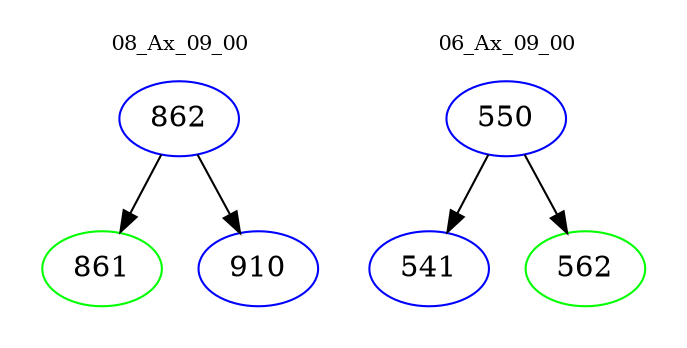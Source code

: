 digraph{
subgraph cluster_0 {
color = white
label = "08_Ax_09_00";
fontsize=10;
T0_862 [label="862", color="blue"]
T0_862 -> T0_861 [color="black"]
T0_861 [label="861", color="green"]
T0_862 -> T0_910 [color="black"]
T0_910 [label="910", color="blue"]
}
subgraph cluster_1 {
color = white
label = "06_Ax_09_00";
fontsize=10;
T1_550 [label="550", color="blue"]
T1_550 -> T1_541 [color="black"]
T1_541 [label="541", color="blue"]
T1_550 -> T1_562 [color="black"]
T1_562 [label="562", color="green"]
}
}
